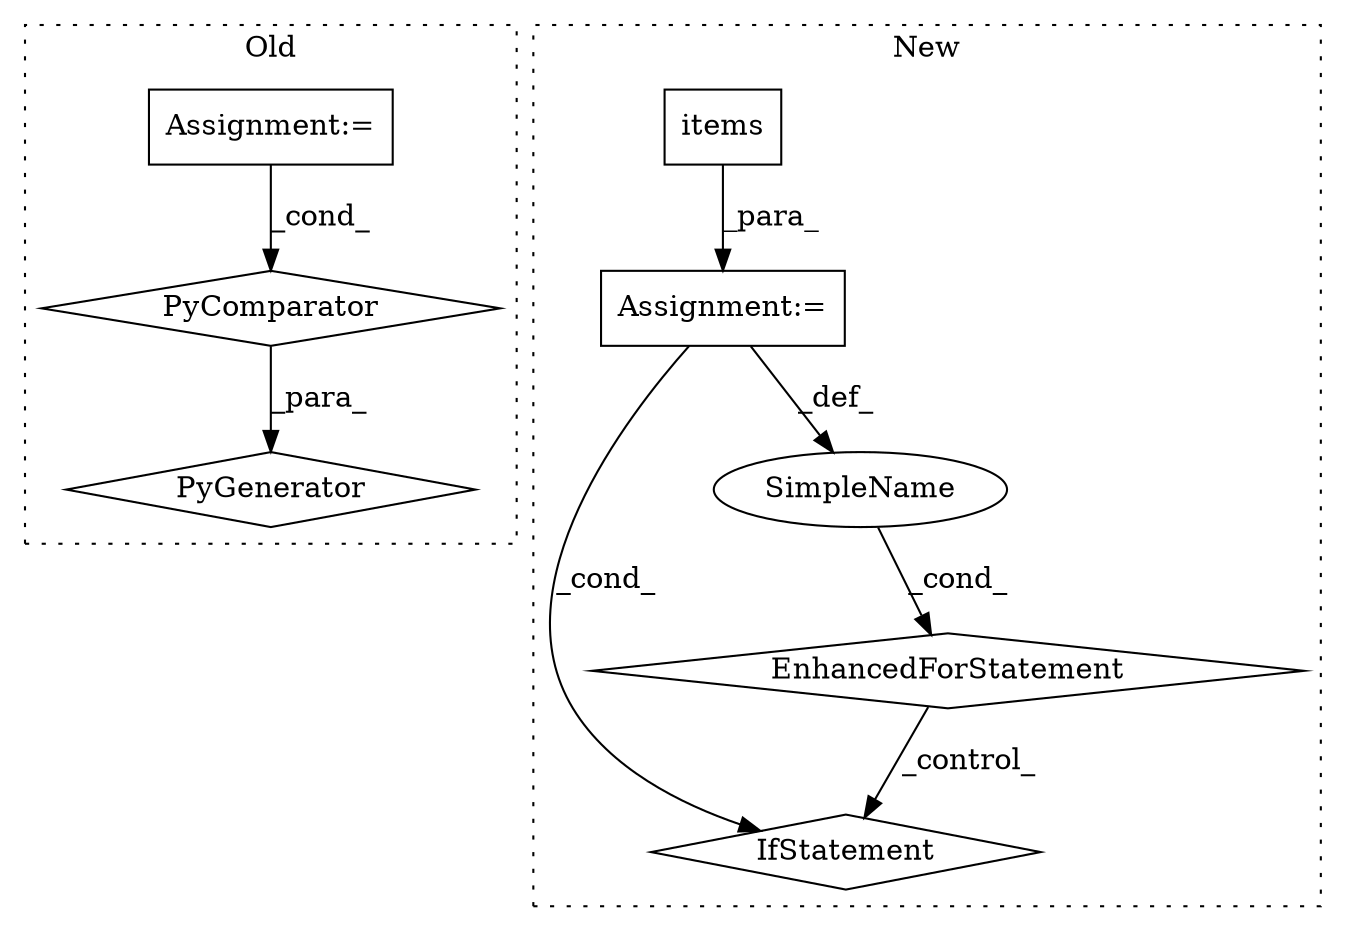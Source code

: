 digraph G {
subgraph cluster0 {
1 [label="PyGenerator" a="107" s="573" l="113" shape="diamond"];
3 [label="PyComparator" a="113" s="648" l="32" shape="diamond"];
4 [label="Assignment:=" a="7" s="483" l="8" shape="box"];
label = "Old";
style="dotted";
}
subgraph cluster1 {
2 [label="items" a="32" s="884" l="7" shape="box"];
5 [label="Assignment:=" a="7" s="792,891" l="69,2" shape="box"];
6 [label="IfStatement" a="25" s="901,923" l="4,2" shape="diamond"];
7 [label="EnhancedForStatement" a="70" s="792,891" l="69,2" shape="diamond"];
8 [label="SimpleName" a="42" s="865" l="3" shape="ellipse"];
label = "New";
style="dotted";
}
2 -> 5 [label="_para_"];
3 -> 1 [label="_para_"];
4 -> 3 [label="_cond_"];
5 -> 6 [label="_cond_"];
5 -> 8 [label="_def_"];
7 -> 6 [label="_control_"];
8 -> 7 [label="_cond_"];
}